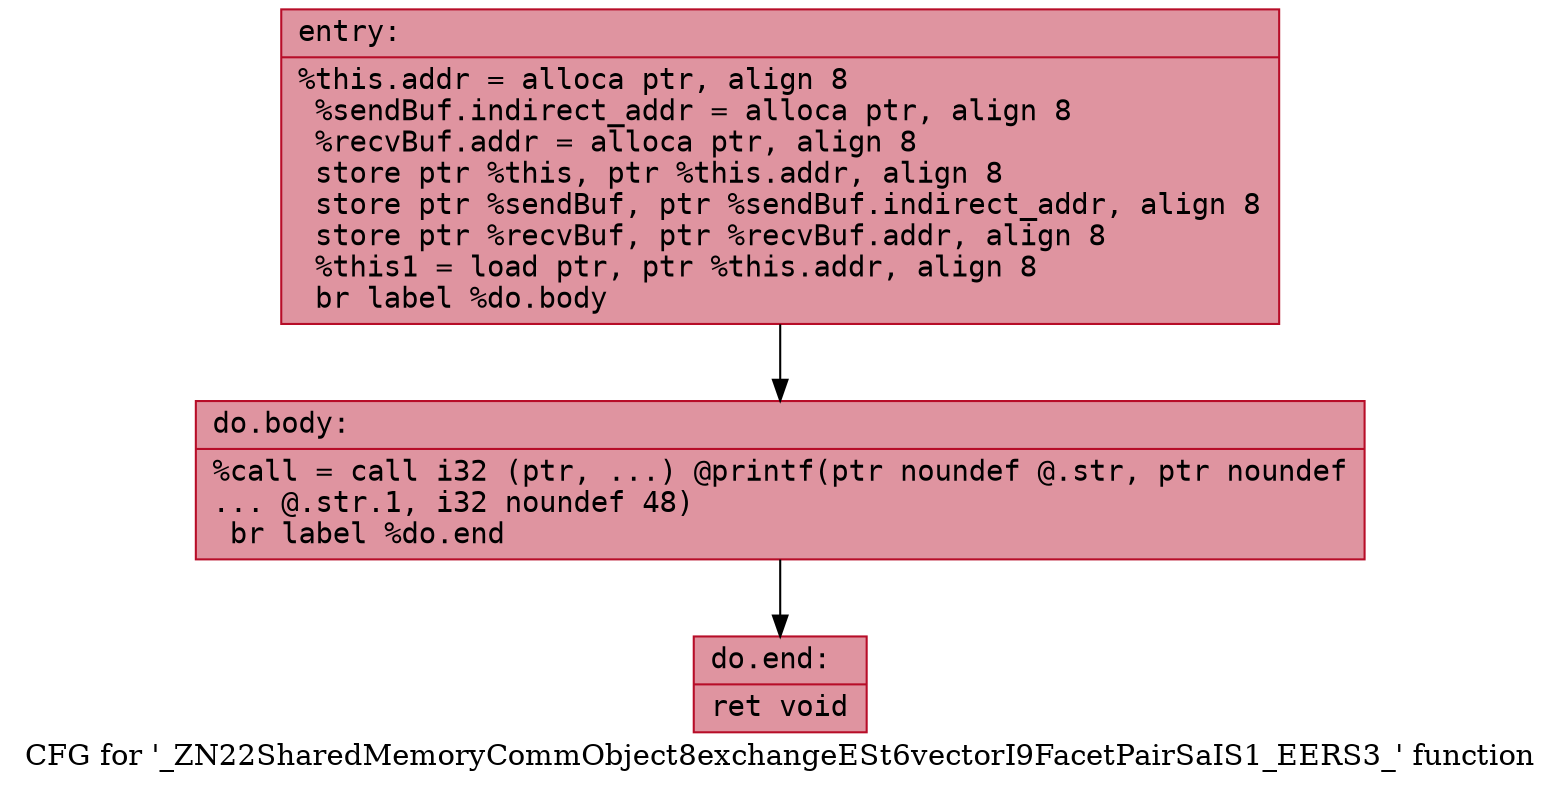 digraph "CFG for '_ZN22SharedMemoryCommObject8exchangeESt6vectorI9FacetPairSaIS1_EERS3_' function" {
	label="CFG for '_ZN22SharedMemoryCommObject8exchangeESt6vectorI9FacetPairSaIS1_EERS3_' function";

	Node0x562da201fa60 [shape=record,color="#b70d28ff", style=filled, fillcolor="#b70d2870" fontname="Courier",label="{entry:\l|  %this.addr = alloca ptr, align 8\l  %sendBuf.indirect_addr = alloca ptr, align 8\l  %recvBuf.addr = alloca ptr, align 8\l  store ptr %this, ptr %this.addr, align 8\l  store ptr %sendBuf, ptr %sendBuf.indirect_addr, align 8\l  store ptr %recvBuf, ptr %recvBuf.addr, align 8\l  %this1 = load ptr, ptr %this.addr, align 8\l  br label %do.body\l}"];
	Node0x562da201fa60 -> Node0x562da2020210[tooltip="entry -> do.body\nProbability 100.00%" ];
	Node0x562da2020210 [shape=record,color="#b70d28ff", style=filled, fillcolor="#b70d2870" fontname="Courier",label="{do.body:\l|  %call = call i32 (ptr, ...) @printf(ptr noundef @.str, ptr noundef\l... @.str.1, i32 noundef 48)\l  br label %do.end\l}"];
	Node0x562da2020210 -> Node0x562da2020440[tooltip="do.body -> do.end\nProbability 100.00%" ];
	Node0x562da2020440 [shape=record,color="#b70d28ff", style=filled, fillcolor="#b70d2870" fontname="Courier",label="{do.end:\l|  ret void\l}"];
}
